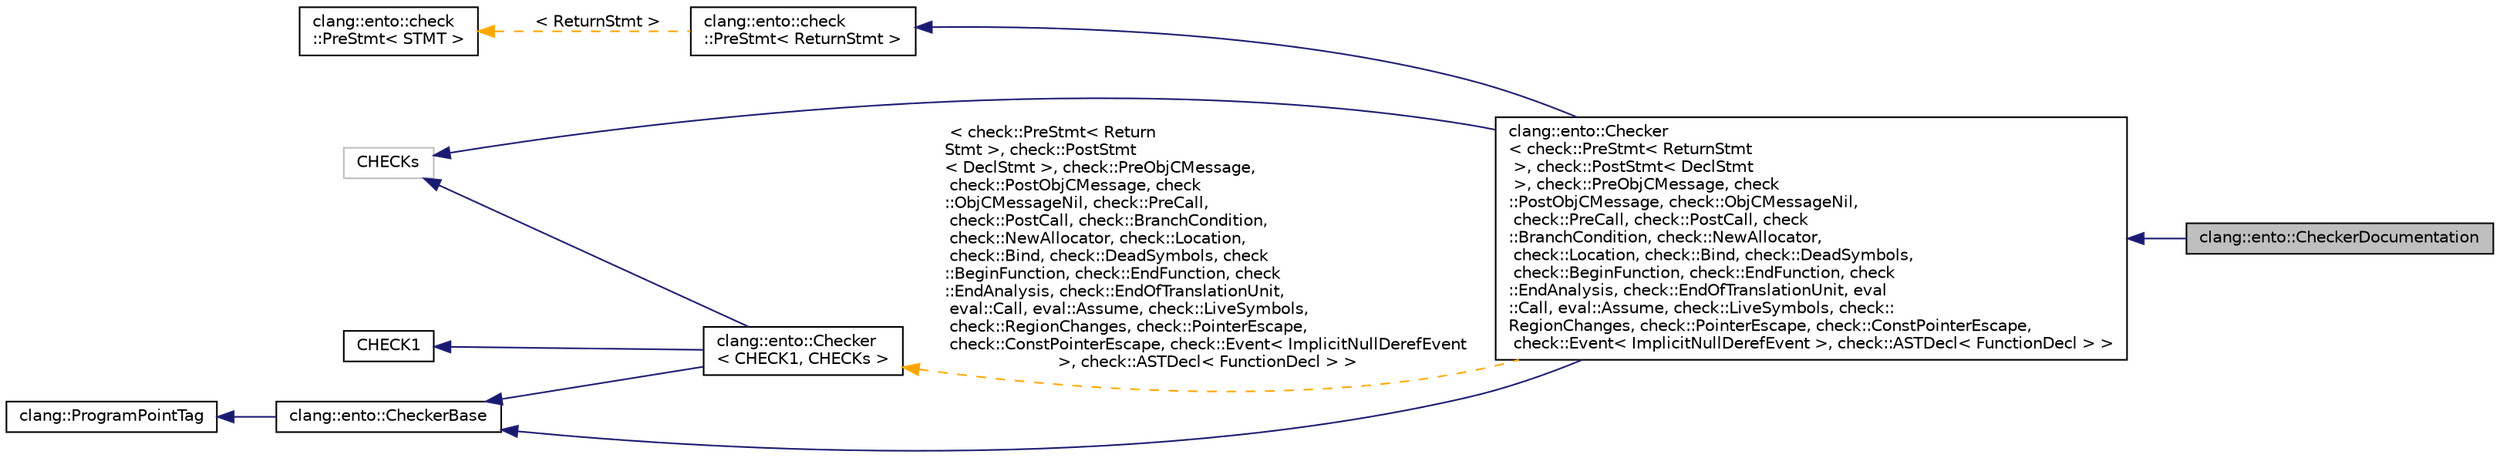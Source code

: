 digraph "clang::ento::CheckerDocumentation"
{
 // LATEX_PDF_SIZE
  bgcolor="transparent";
  edge [fontname="Helvetica",fontsize="10",labelfontname="Helvetica",labelfontsize="10"];
  node [fontname="Helvetica",fontsize="10",shape=record];
  rankdir="LR";
  Node1 [label="clang::ento::CheckerDocumentation",height=0.2,width=0.4,color="black", fillcolor="grey75", style="filled", fontcolor="black",tooltip="This checker documents the callback functions checkers can use to implement the custom handling of th..."];
  Node2 -> Node1 [dir="back",color="midnightblue",fontsize="10",style="solid",fontname="Helvetica"];
  Node2 [label="clang::ento::Checker\l\< check::PreStmt\< ReturnStmt\l \>, check::PostStmt\< DeclStmt\l \>, check::PreObjCMessage, check\l::PostObjCMessage, check::ObjCMessageNil,\l check::PreCall, check::PostCall, check\l::BranchCondition, check::NewAllocator,\l check::Location, check::Bind, check::DeadSymbols,\l check::BeginFunction, check::EndFunction, check\l::EndAnalysis, check::EndOfTranslationUnit, eval\l::Call, eval::Assume, check::LiveSymbols, check::\lRegionChanges, check::PointerEscape, check::ConstPointerEscape,\l check::Event\< ImplicitNullDerefEvent \>, check::ASTDecl\< FunctionDecl \> \>",height=0.2,width=0.4,color="black",URL="$classclang_1_1ento_1_1Checker.html",tooltip=" "];
  Node3 -> Node2 [dir="back",color="midnightblue",fontsize="10",style="solid",fontname="Helvetica"];
  Node3 [label="clang::ento::check\l::PreStmt\< ReturnStmt \>",height=0.2,width=0.4,color="black",URL="$classclang_1_1ento_1_1check_1_1PreStmt.html",tooltip=" "];
  Node4 -> Node3 [dir="back",color="orange",fontsize="10",style="dashed",label=" \< ReturnStmt \>" ,fontname="Helvetica"];
  Node4 [label="clang::ento::check\l::PreStmt\< STMT \>",height=0.2,width=0.4,color="black",URL="$classclang_1_1ento_1_1check_1_1PreStmt.html",tooltip=" "];
  Node5 -> Node2 [dir="back",color="midnightblue",fontsize="10",style="solid",fontname="Helvetica"];
  Node5 [label="CHECKs",height=0.2,width=0.4,color="grey75",tooltip=" "];
  Node6 -> Node2 [dir="back",color="midnightblue",fontsize="10",style="solid",fontname="Helvetica"];
  Node6 [label="clang::ento::CheckerBase",height=0.2,width=0.4,color="black",URL="$classclang_1_1ento_1_1CheckerBase.html",tooltip=" "];
  Node7 -> Node6 [dir="back",color="midnightblue",fontsize="10",style="solid",fontname="Helvetica"];
  Node7 [label="clang::ProgramPointTag",height=0.2,width=0.4,color="black",URL="$classclang_1_1ProgramPointTag.html",tooltip="ProgramPoints can be \"tagged\" as representing points specific to a given analysis entity."];
  Node8 -> Node2 [dir="back",color="orange",fontsize="10",style="dashed",label=" \< check::PreStmt\< Return\lStmt \>, check::PostStmt\l\< DeclStmt \>, check::PreObjCMessage,\l check::PostObjCMessage, check\l::ObjCMessageNil, check::PreCall,\l check::PostCall, check::BranchCondition,\l check::NewAllocator, check::Location,\l check::Bind, check::DeadSymbols, check\l::BeginFunction, check::EndFunction, check\l::EndAnalysis, check::EndOfTranslationUnit,\l eval::Call, eval::Assume, check::LiveSymbols,\l check::RegionChanges, check::PointerEscape,\l check::ConstPointerEscape, check::Event\< ImplicitNullDerefEvent\l \>, check::ASTDecl\< FunctionDecl \> \>" ,fontname="Helvetica"];
  Node8 [label="clang::ento::Checker\l\< CHECK1, CHECKs \>",height=0.2,width=0.4,color="black",URL="$classclang_1_1ento_1_1Checker.html",tooltip=" "];
  Node9 -> Node8 [dir="back",color="midnightblue",fontsize="10",style="solid",fontname="Helvetica"];
  Node9 [label="CHECK1",height=0.2,width=0.4,color="black",URL="$classCHECK1.html",tooltip=" "];
  Node5 -> Node8 [dir="back",color="midnightblue",fontsize="10",style="solid",fontname="Helvetica"];
  Node6 -> Node8 [dir="back",color="midnightblue",fontsize="10",style="solid",fontname="Helvetica"];
}
